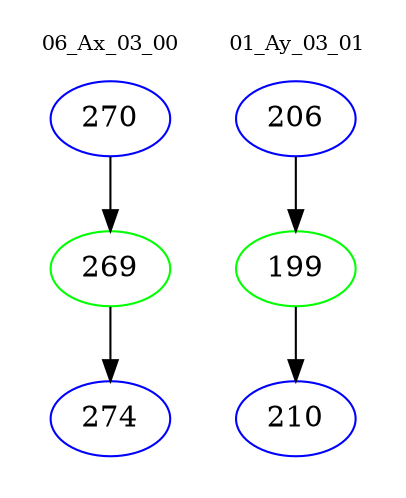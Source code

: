 digraph{
subgraph cluster_0 {
color = white
label = "06_Ax_03_00";
fontsize=10;
T0_270 [label="270", color="blue"]
T0_270 -> T0_269 [color="black"]
T0_269 [label="269", color="green"]
T0_269 -> T0_274 [color="black"]
T0_274 [label="274", color="blue"]
}
subgraph cluster_1 {
color = white
label = "01_Ay_03_01";
fontsize=10;
T1_206 [label="206", color="blue"]
T1_206 -> T1_199 [color="black"]
T1_199 [label="199", color="green"]
T1_199 -> T1_210 [color="black"]
T1_210 [label="210", color="blue"]
}
}
